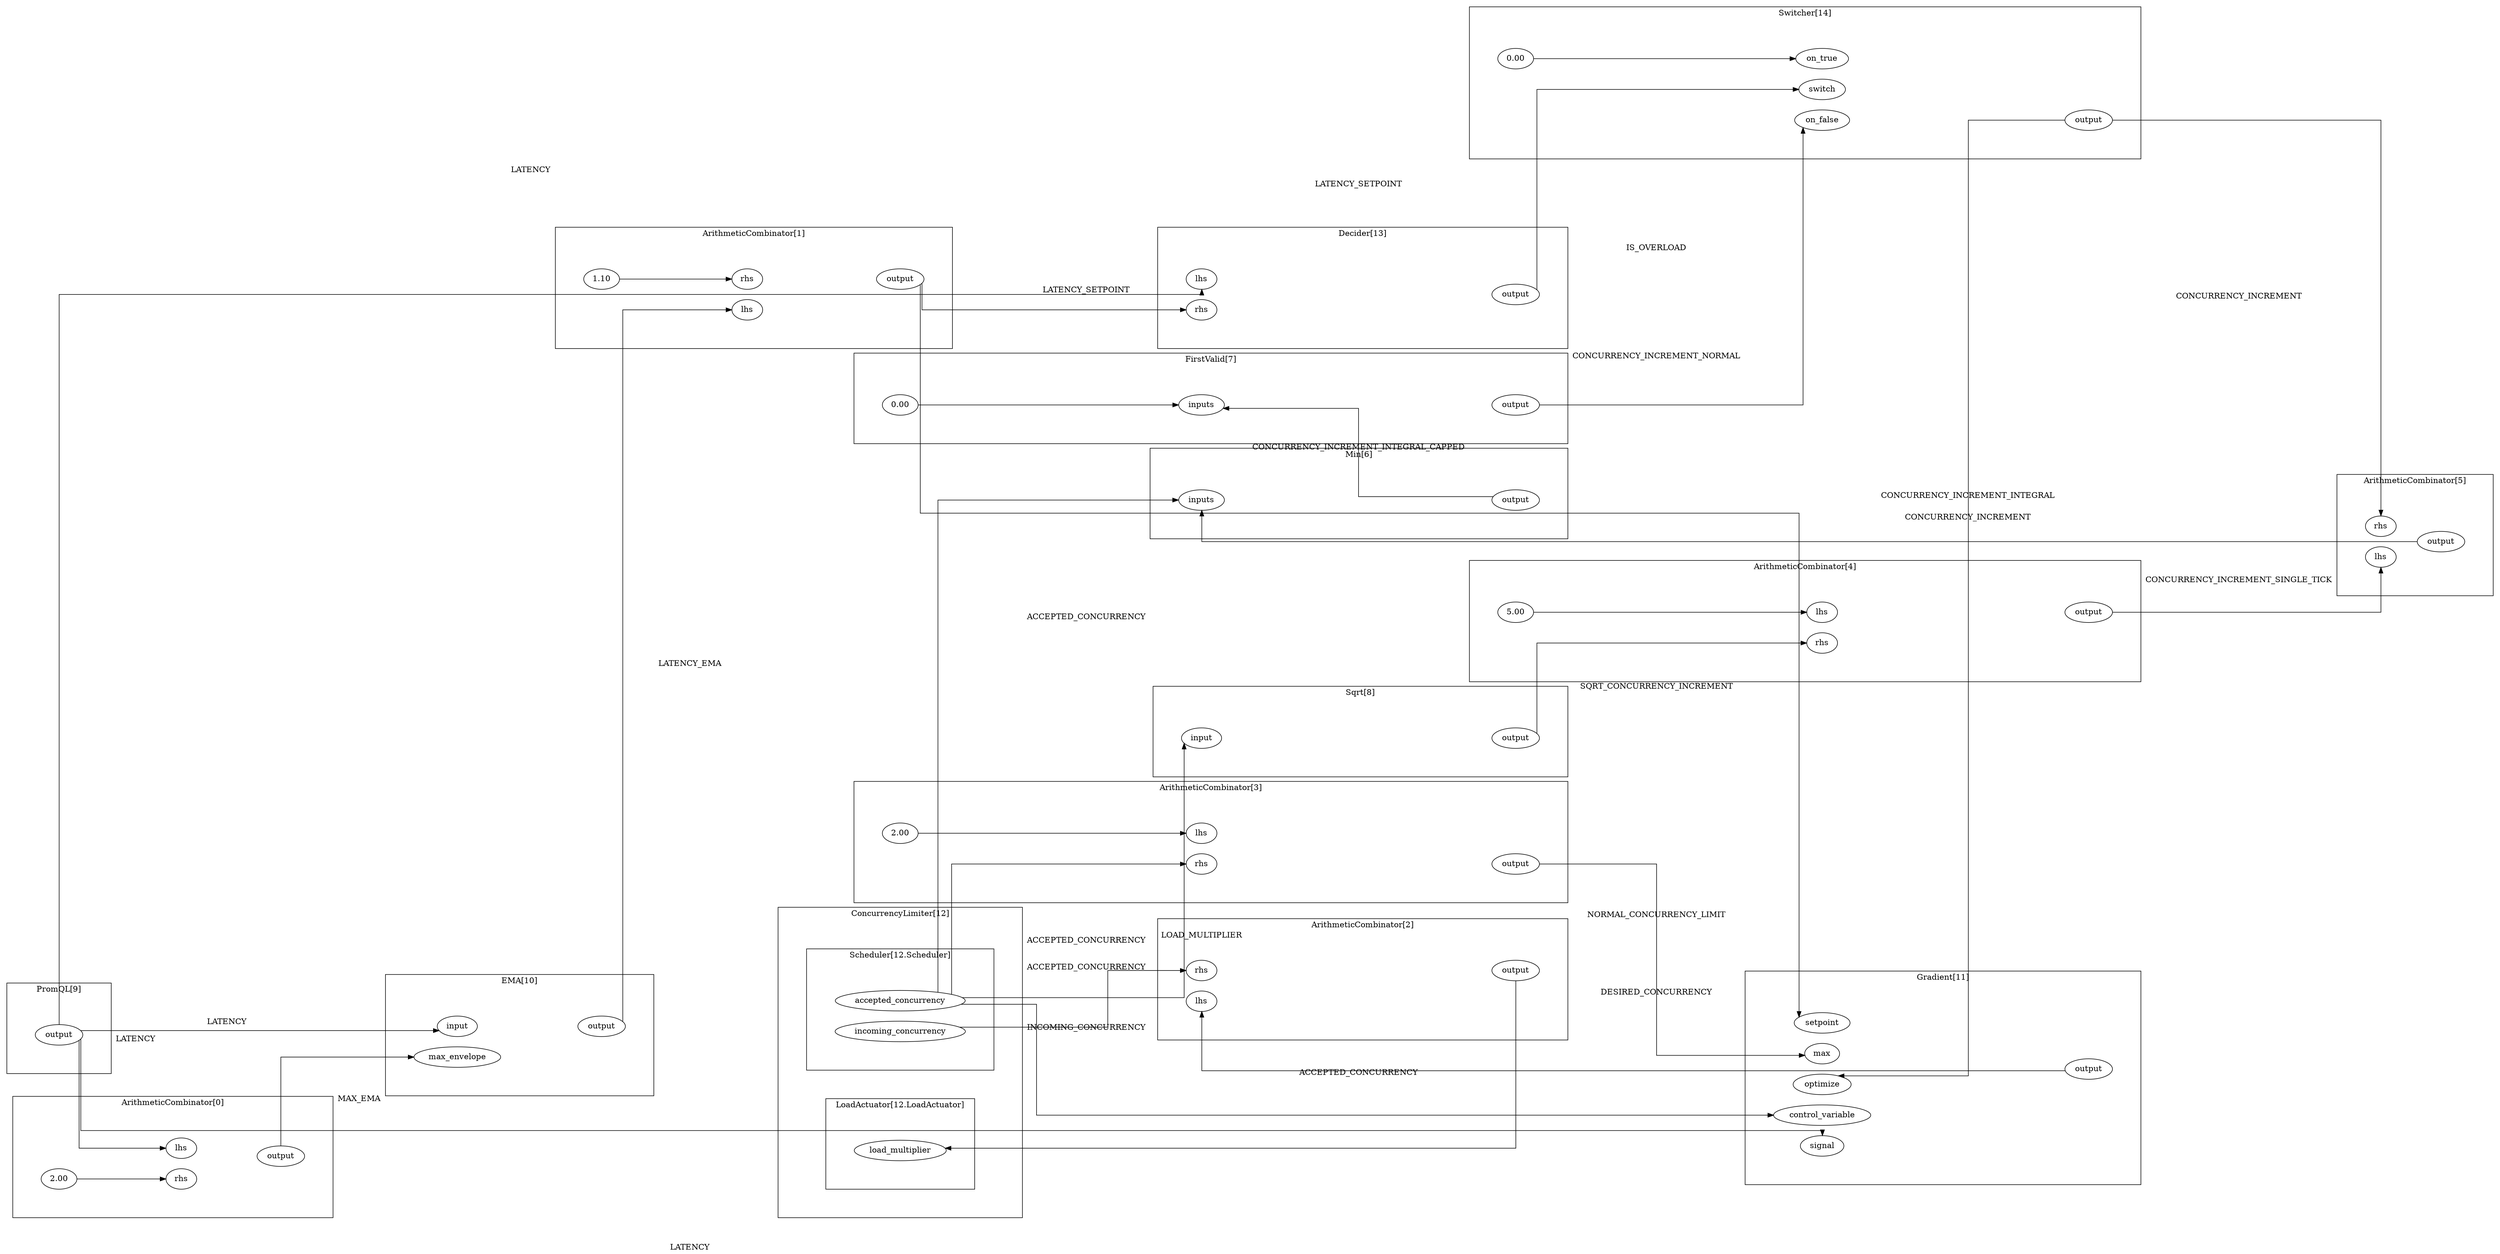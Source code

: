 digraph  {
	subgraph cluster_s1 {
		label="ArithmeticCombinator[0]";margin="50.0";
		n4[label="2.00"];
		n2[label="lhs"];
		n5[label="output"];
		n3[label="rhs"];
		n4->n3;
		n3->n5[style="invis"];
		{rank=same; n5;};
		{rank=same; n2;n3;};
		
	}
	subgraph cluster_s6 {
		label="ArithmeticCombinator[1]";margin="50.0";
		n9[label="1.10"];
		n7[label="lhs"];
		n10[label="output"];
		n8[label="rhs"];
		n9->n8;
		n8->n10[style="invis"];
		{rank=same; n7;n8;};
		{rank=same; n10;};
		
	}
	subgraph cluster_s11 {
		label="ArithmeticCombinator[2]";margin="50.0";
		n12[label="lhs"];
		n14[label="output"];
		n13[label="rhs"];
		n13->n14[style="invis"];
		{rank=same; n12;n13;};
		{rank=same; n14;};
		
	}
	subgraph cluster_s15 {
		label="ArithmeticCombinator[3]";margin="50.0";
		n17[label="2.00"];
		n16[label="lhs"];
		n19[label="output"];
		n18[label="rhs"];
		n17->n16;
		n18->n19[style="invis"];
		{rank=same; n16;n18;};
		{rank=same; n19;};
		
	}
	subgraph cluster_s20 {
		label="ArithmeticCombinator[4]";margin="50.0";
		n23[label="5.00"];
		n22[label="lhs"];
		n24[label="output"];
		n21[label="rhs"];
		n23->n22;
		n22->n24[style="invis"];
		{rank=same; n21;n22;};
		{rank=same; n24;};
		
	}
	subgraph cluster_s25 {
		label="ArithmeticCombinator[5]";margin="50.0";
		n27[label="lhs"];
		n28[label="output"];
		n26[label="rhs"];
		n27->n28[style="invis"];
		{rank=same; n26;n27;};
		{rank=same; n28;};
		
	}
	subgraph cluster_s52 {
		subgraph cluster_s56 {
			label="LoadActuator[12.LoadActuator]";margin="50.0";
			n57[label="load_multiplier"];
			{rank=same; n57;};
			
		}
		subgraph cluster_s53 {
			label="Scheduler[12.Scheduler]";margin="50.0";
			n55[label="accepted_concurrency"];
			n54[label="incoming_concurrency"];
			{rank=same; n54;n55;};
			
		}
		label="ConcurrencyLimiter[12]";margin="50.0";
		
	}
	subgraph cluster_s58 {
		label="Decider[13]";margin="50.0";
		n59[label="lhs"];
		n61[label="output"];
		n60[label="rhs"];
		n60->n61[style="invis"];
		{rank=same; n59;n60;};
		{rank=same; n61;};
		
	}
	subgraph cluster_s41 {
		label="EMA[10]";margin="50.0";
		n43[label="input"];
		n42[label="max_envelope"];
		n44[label="output"];
		n43->n44[style="invis"];
		{rank=same; n44;};
		{rank=same; n42;n43;};
		
	}
	subgraph cluster_s32 {
		label="FirstValid[7]";margin="50.0";
		n34[label="0.00"];
		n33[label="inputs"];
		n35[label="output"];
		n34->n33;
		n33->n35[style="invis"];
		{rank=same; n33;n33;};
		{rank=same; n35;};
		
	}
	subgraph cluster_s45 {
		label="Gradient[11]";margin="50.0";
		n50[label="control_variable"];
		n49[label="max"];
		n48[label="optimize"];
		n51[label="output"];
		n47[label="setpoint"];
		n46[label="signal"];
		n50->n51[style="invis"];
		{rank=same; n46;n47;n48;n49;n50;};
		{rank=same; n51;};
		
	}
	subgraph cluster_s29 {
		label="Min[6]";margin="50.0";
		n30[label="inputs"];
		n31[label="output"];
		n30->n31[style="invis"];
		{rank=same; n30;n30;};
		{rank=same; n31;};
		
	}
	subgraph cluster_s39 {
		label="PromQL[9]";margin="50.0";
		n40[label="output"];
		{rank=same; n40;};
		
	}
	subgraph cluster_s36 {
		label="Sqrt[8]";margin="50.0";
		n37[label="input"];
		n38[label="output"];
		n37->n38[style="invis"];
		{rank=same; n37;};
		{rank=same; n38;};
		
	}
	subgraph cluster_s62 {
		label="Switcher[14]";margin="50.0";
		n64[label="0.00"];
		n65[label="on_false"];
		n63[label="on_true"];
		n67[label="output"];
		n66[label="switch"];
		n64->n63;
		n66->n67[style="invis"];
		{rank=same; n63;n65;n66;};
		{rank=same; n67;};
		
	}
	rankdir="LR";splines="ortho";
	n55->n18[label="ACCEPTED_CONCURRENCY"];
	n55->n30[label="ACCEPTED_CONCURRENCY"];
	n55->n37[label="ACCEPTED_CONCURRENCY"];
	n55->n50[label="ACCEPTED_CONCURRENCY"];
	n54->n13[label="INCOMING_CONCURRENCY"];
	n51->n12[label="DESIRED_CONCURRENCY"];
	n61->n66[label="IS_OVERLOAD"];
	n5->n42[label="MAX_EMA"];
	n10->n47[label="LATENCY_SETPOINT"];
	n10->n60[label="LATENCY_SETPOINT"];
	n24->n27[label="CONCURRENCY_INCREMENT_SINGLE_TICK"];
	n44->n7[label="LATENCY_EMA"];
	n14->n57[label="LOAD_MULTIPLIER"];
	n35->n65[label="CONCURRENCY_INCREMENT_NORMAL"];
	n38->n21[label="SQRT_CONCURRENCY_INCREMENT"];
	n40->n2[label="LATENCY"];
	n40->n43[label="LATENCY"];
	n40->n46[label="LATENCY"];
	n40->n59[label="LATENCY"];
	n67->n26[label="CONCURRENCY_INCREMENT"];
	n67->n48[label="CONCURRENCY_INCREMENT"];
	n19->n49[label="NORMAL_CONCURRENCY_LIMIT"];
	n28->n30[label="CONCURRENCY_INCREMENT_INTEGRAL"];
	n31->n33[label="CONCURRENCY_INCREMENT_INTEGRAL_CAPPED"];
	
}
